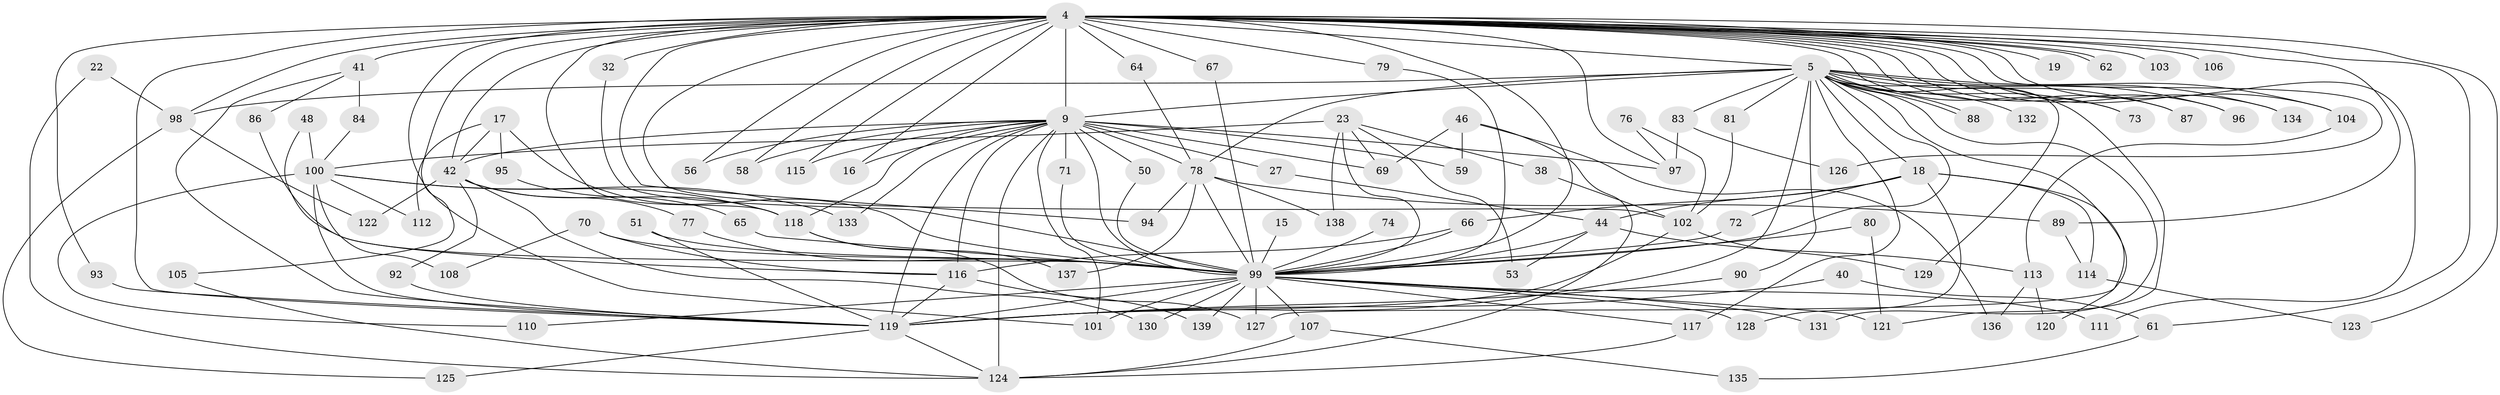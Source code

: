 // original degree distribution, {20: 0.02158273381294964, 32: 0.007194244604316547, 34: 0.007194244604316547, 21: 0.007194244604316547, 28: 0.007194244604316547, 14: 0.007194244604316547, 23: 0.007194244604316547, 25: 0.007194244604316547, 6: 0.02158273381294964, 5: 0.05755395683453238, 4: 0.07913669064748201, 2: 0.5539568345323741, 8: 0.007194244604316547, 9: 0.007194244604316547, 7: 0.02158273381294964, 3: 0.17985611510791366}
// Generated by graph-tools (version 1.1) at 2025/48/03/04/25 21:48:51]
// undirected, 97 vertices, 191 edges
graph export_dot {
graph [start="1"]
  node [color=gray90,style=filled];
  4 [super="+2"];
  5 [super="+3"];
  9 [super="+6"];
  15;
  16;
  17;
  18;
  19;
  22;
  23;
  27;
  32;
  38;
  40;
  41 [super="+24"];
  42 [super="+34+14"];
  44 [super="+37"];
  46;
  48;
  50;
  51;
  53;
  56;
  58;
  59;
  61;
  62;
  64;
  65;
  66;
  67;
  69 [super="+29"];
  70;
  71;
  72;
  73;
  74;
  76;
  77;
  78 [super="+68+57"];
  79;
  80 [super="+36"];
  81;
  83;
  84;
  86;
  87;
  88;
  89;
  90;
  92;
  93;
  94;
  95;
  96;
  97 [super="+35"];
  98 [super="+13+75"];
  99 [super="+30+10"];
  100 [super="+31+49"];
  101 [super="+52"];
  102 [super="+39+43"];
  103;
  104;
  105;
  106 [super="+82"];
  107;
  108;
  110;
  111;
  112;
  113;
  114;
  115;
  116 [super="+47+85"];
  117 [super="+55"];
  118 [super="+54"];
  119 [super="+63+8"];
  120;
  121 [super="+45"];
  122;
  123;
  124 [super="+26"];
  125;
  126;
  127 [super="+60"];
  128 [super="+109"];
  129;
  130;
  131;
  132 [super="+91"];
  133;
  134;
  135;
  136;
  137;
  138;
  139;
  4 -- 5 [weight=4];
  4 -- 9 [weight=4];
  4 -- 19 [weight=2];
  4 -- 32;
  4 -- 56;
  4 -- 58;
  4 -- 61;
  4 -- 62;
  4 -- 62;
  4 -- 79;
  4 -- 87;
  4 -- 94;
  4 -- 96;
  4 -- 98 [weight=3];
  4 -- 103 [weight=2];
  4 -- 104;
  4 -- 105;
  4 -- 115;
  4 -- 134;
  4 -- 106 [weight=3];
  4 -- 64;
  4 -- 67;
  4 -- 73;
  4 -- 16;
  4 -- 89;
  4 -- 93;
  4 -- 102 [weight=3];
  4 -- 41 [weight=2];
  4 -- 111;
  4 -- 123;
  4 -- 126;
  4 -- 97;
  4 -- 99 [weight=4];
  4 -- 42 [weight=3];
  4 -- 101;
  4 -- 118 [weight=3];
  4 -- 119 [weight=5];
  5 -- 9 [weight=4];
  5 -- 18 [weight=2];
  5 -- 73;
  5 -- 83;
  5 -- 88;
  5 -- 88;
  5 -- 104;
  5 -- 132 [weight=2];
  5 -- 134;
  5 -- 129;
  5 -- 131;
  5 -- 81;
  5 -- 87;
  5 -- 90;
  5 -- 96;
  5 -- 98;
  5 -- 78;
  5 -- 99 [weight=4];
  5 -- 121;
  5 -- 117;
  5 -- 127;
  5 -- 119 [weight=4];
  9 -- 16;
  9 -- 27 [weight=2];
  9 -- 59;
  9 -- 71;
  9 -- 97 [weight=2];
  9 -- 118 [weight=2];
  9 -- 119 [weight=5];
  9 -- 133;
  9 -- 101;
  9 -- 50;
  9 -- 115;
  9 -- 56;
  9 -- 58;
  9 -- 124 [weight=3];
  9 -- 78;
  9 -- 99 [weight=5];
  9 -- 69;
  9 -- 42 [weight=2];
  9 -- 116 [weight=2];
  15 -- 99 [weight=2];
  17 -- 95;
  17 -- 112;
  17 -- 99;
  17 -- 42;
  18 -- 44;
  18 -- 66;
  18 -- 72;
  18 -- 114;
  18 -- 120;
  18 -- 128;
  22 -- 98;
  22 -- 124;
  23 -- 38;
  23 -- 53;
  23 -- 138;
  23 -- 100;
  23 -- 99 [weight=2];
  23 -- 69;
  27 -- 44;
  32 -- 99;
  38 -- 102;
  40 -- 61;
  40 -- 119 [weight=2];
  41 -- 84;
  41 -- 86;
  41 -- 119;
  42 -- 130;
  42 -- 122;
  42 -- 65;
  42 -- 92;
  42 -- 77;
  44 -- 113;
  44 -- 99;
  44 -- 53;
  46 -- 59;
  46 -- 69;
  46 -- 136;
  46 -- 124 [weight=2];
  48 -- 100;
  48 -- 116;
  50 -- 99;
  51 -- 99;
  51 -- 119;
  61 -- 135;
  64 -- 78;
  65 -- 99;
  66 -- 99;
  66 -- 116;
  67 -- 99;
  70 -- 108;
  70 -- 99;
  70 -- 116;
  71 -- 99;
  72 -- 99;
  74 -- 99;
  76 -- 97;
  76 -- 102;
  77 -- 99;
  78 -- 137;
  78 -- 138;
  78 -- 94;
  78 -- 89;
  78 -- 99 [weight=3];
  79 -- 99;
  80 -- 121;
  80 -- 99 [weight=3];
  81 -- 102;
  83 -- 126;
  83 -- 97;
  84 -- 100;
  86 -- 99;
  89 -- 114;
  90 -- 119;
  92 -- 119;
  93 -- 119;
  95 -- 118;
  98 -- 122;
  98 -- 125;
  99 -- 117;
  99 -- 128 [weight=2];
  99 -- 130;
  99 -- 131;
  99 -- 139;
  99 -- 107;
  99 -- 110;
  99 -- 111;
  99 -- 127;
  99 -- 121;
  99 -- 101;
  99 -- 119 [weight=5];
  100 -- 112;
  100 -- 133;
  100 -- 108;
  100 -- 110;
  100 -- 118;
  100 -- 119 [weight=2];
  102 -- 129;
  102 -- 119 [weight=2];
  104 -- 113;
  105 -- 124;
  107 -- 135;
  107 -- 124;
  113 -- 120;
  113 -- 136;
  114 -- 123;
  116 -- 139;
  116 -- 119;
  117 -- 124;
  118 -- 137;
  118 -- 127;
  119 -- 124;
  119 -- 125;
}
